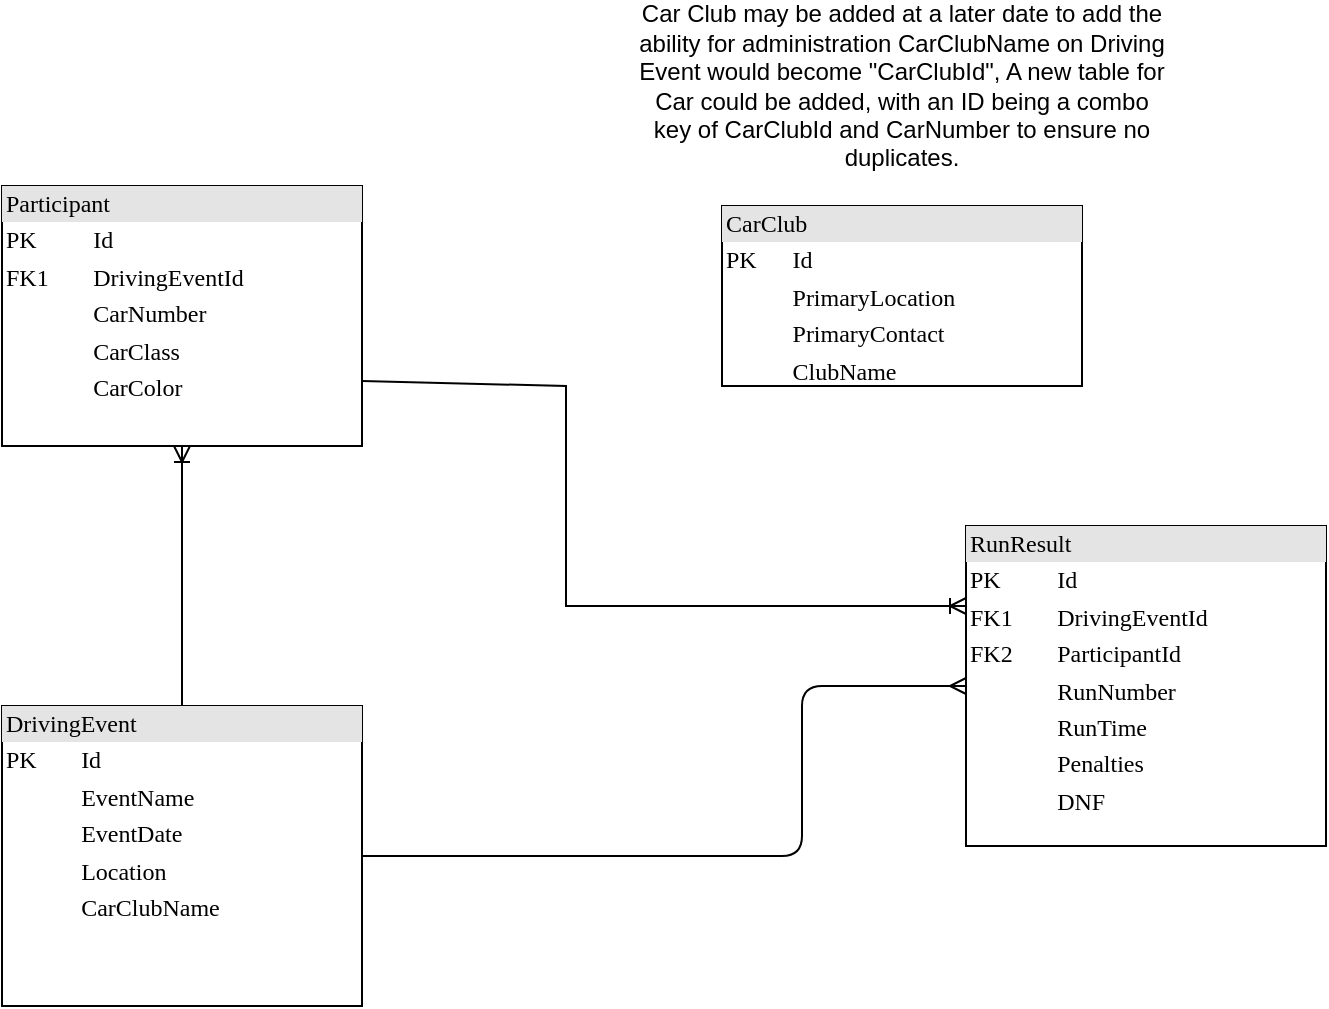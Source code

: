 <mxfile version="24.7.16">
  <diagram name="Page-1" id="2ca16b54-16f6-2749-3443-fa8db7711227">
    <mxGraphModel dx="1050" dy="562" grid="1" gridSize="10" guides="1" tooltips="1" connect="1" arrows="1" fold="1" page="1" pageScale="1" pageWidth="1100" pageHeight="850" background="none" math="0" shadow="0">
      <root>
        <mxCell id="0" />
        <mxCell id="1" parent="0" />
        <mxCell id="2ed32ef02a7f4228-18" style="edgeStyle=orthogonalEdgeStyle;html=1;entryX=1;entryY=0.5;labelBackgroundColor=none;startArrow=ERmany;endArrow=none;fontFamily=Verdana;fontSize=12;align=left;entryDx=0;entryDy=0;exitX=0;exitY=0.5;exitDx=0;exitDy=0;startFill=0;endFill=0;" parent="1" source="2ed32ef02a7f4228-2" target="2ed32ef02a7f4228-8" edge="1">
          <mxGeometry relative="1" as="geometry">
            <Array as="points">
              <mxPoint x="588" y="445" />
            </Array>
          </mxGeometry>
        </mxCell>
        <mxCell id="2ed32ef02a7f4228-2" value="&lt;div style=&quot;box-sizing: border-box ; width: 100% ; background: #e4e4e4 ; padding: 2px&quot;&gt;RunResult&lt;/div&gt;&lt;table style=&quot;width: 100% ; font-size: 1em&quot; cellpadding=&quot;2&quot; cellspacing=&quot;0&quot;&gt;&lt;tbody&gt;&lt;tr&gt;&lt;td&gt;PK&lt;/td&gt;&lt;td&gt;Id&lt;/td&gt;&lt;/tr&gt;&lt;tr&gt;&lt;td&gt;FK1&lt;/td&gt;&lt;td&gt;DrivingEventId&lt;/td&gt;&lt;/tr&gt;&lt;tr&gt;&lt;td&gt;FK2&lt;/td&gt;&lt;td&gt;ParticipantId&lt;/td&gt;&lt;/tr&gt;&lt;tr&gt;&lt;td&gt;&lt;br&gt;&lt;/td&gt;&lt;td&gt;RunNumber&lt;/td&gt;&lt;/tr&gt;&lt;tr&gt;&lt;td&gt;&lt;br&gt;&lt;/td&gt;&lt;td&gt;RunTime&lt;/td&gt;&lt;/tr&gt;&lt;tr&gt;&lt;td&gt;&lt;br&gt;&lt;/td&gt;&lt;td&gt;Penalties&lt;/td&gt;&lt;/tr&gt;&lt;tr&gt;&lt;td&gt;&lt;br&gt;&lt;/td&gt;&lt;td&gt;DNF&lt;/td&gt;&lt;/tr&gt;&lt;/tbody&gt;&lt;/table&gt;" style="verticalAlign=top;align=left;overflow=fill;html=1;rounded=0;shadow=0;comic=0;labelBackgroundColor=none;strokeWidth=1;fontFamily=Verdana;fontSize=12" parent="1" vertex="1">
          <mxGeometry x="670" y="280" width="180" height="160" as="geometry" />
        </mxCell>
        <mxCell id="2ed32ef02a7f4228-3" value="&lt;div style=&quot;box-sizing: border-box ; width: 100% ; background: #e4e4e4 ; padding: 2px&quot;&gt;Participant&lt;/div&gt;&lt;table style=&quot;width: 100% ; font-size: 1em&quot; cellpadding=&quot;2&quot; cellspacing=&quot;0&quot;&gt;&lt;tbody&gt;&lt;tr&gt;&lt;td&gt;PK&lt;/td&gt;&lt;td&gt;Id&lt;/td&gt;&lt;/tr&gt;&lt;tr&gt;&lt;td&gt;FK1&lt;/td&gt;&lt;td&gt;DrivingEventId&lt;/td&gt;&lt;/tr&gt;&lt;tr&gt;&lt;td&gt;&lt;/td&gt;&lt;td&gt;CarNumber&lt;/td&gt;&lt;/tr&gt;&lt;tr&gt;&lt;td&gt;&lt;br&gt;&lt;/td&gt;&lt;td&gt;CarClass&lt;br&gt;&lt;/td&gt;&lt;/tr&gt;&lt;tr&gt;&lt;td&gt;&lt;br&gt;&lt;/td&gt;&lt;td&gt;CarColor&lt;/td&gt;&lt;/tr&gt;&lt;/tbody&gt;&lt;/table&gt;" style="verticalAlign=top;align=left;overflow=fill;html=1;rounded=0;shadow=0;comic=0;labelBackgroundColor=none;strokeWidth=1;fontFamily=Verdana;fontSize=12" parent="1" vertex="1">
          <mxGeometry x="188" y="110" width="180" height="130" as="geometry" />
        </mxCell>
        <mxCell id="2ed32ef02a7f4228-8" value="&lt;div style=&quot;box-sizing: border-box ; width: 100% ; background: #e4e4e4 ; padding: 2px&quot;&gt;DrivingEvent&lt;/div&gt;&lt;table style=&quot;width: 100% ; font-size: 1em&quot; cellpadding=&quot;2&quot; cellspacing=&quot;0&quot;&gt;&lt;tbody&gt;&lt;tr&gt;&lt;td&gt;PK&lt;/td&gt;&lt;td&gt;Id&lt;/td&gt;&lt;/tr&gt;&lt;tr&gt;&lt;td&gt;&lt;br&gt;&lt;/td&gt;&lt;td&gt;EventName&lt;/td&gt;&lt;/tr&gt;&lt;tr&gt;&lt;td&gt;&lt;/td&gt;&lt;td&gt;EventDate&lt;/td&gt;&lt;/tr&gt;&lt;tr&gt;&lt;td&gt;&lt;/td&gt;&lt;td&gt;Location&lt;/td&gt;&lt;/tr&gt;&lt;tr&gt;&lt;td&gt;&lt;br&gt;&lt;/td&gt;&lt;td&gt;CarClubName&lt;/td&gt;&lt;/tr&gt;&lt;/tbody&gt;&lt;/table&gt;" style="verticalAlign=top;align=left;overflow=fill;html=1;rounded=0;shadow=0;comic=0;labelBackgroundColor=none;strokeWidth=1;fontFamily=Verdana;fontSize=12" parent="1" vertex="1">
          <mxGeometry x="188" y="370" width="180" height="150" as="geometry" />
        </mxCell>
        <mxCell id="UFWyZ_ZKyyttZZnH2gCF-1" value="" style="endArrow=ERoneToMany;html=1;rounded=0;entryX=0.5;entryY=1;entryDx=0;entryDy=0;exitX=0.5;exitY=0;exitDx=0;exitDy=0;endFill=0;" edge="1" parent="1" source="2ed32ef02a7f4228-8" target="2ed32ef02a7f4228-3">
          <mxGeometry width="50" height="50" relative="1" as="geometry">
            <mxPoint x="388" y="440" as="sourcePoint" />
            <mxPoint x="438" y="390" as="targetPoint" />
          </mxGeometry>
        </mxCell>
        <mxCell id="UFWyZ_ZKyyttZZnH2gCF-2" value="&lt;div style=&quot;box-sizing: border-box ; width: 100% ; background: #e4e4e4 ; padding: 2px&quot;&gt;CarClub&lt;/div&gt;&lt;table style=&quot;width: 100% ; font-size: 1em&quot; cellpadding=&quot;2&quot; cellspacing=&quot;0&quot;&gt;&lt;tbody&gt;&lt;tr&gt;&lt;td&gt;PK&lt;/td&gt;&lt;td&gt;Id&lt;/td&gt;&lt;/tr&gt;&lt;tr&gt;&lt;td&gt;&lt;br&gt;&lt;/td&gt;&lt;td&gt;PrimaryLocation&lt;/td&gt;&lt;/tr&gt;&lt;tr&gt;&lt;td&gt;&lt;/td&gt;&lt;td&gt;PrimaryContact&lt;/td&gt;&lt;/tr&gt;&lt;tr&gt;&lt;td&gt;&lt;br&gt;&lt;/td&gt;&lt;td&gt;ClubName&lt;br&gt;&lt;/td&gt;&lt;/tr&gt;&lt;/tbody&gt;&lt;/table&gt;" style="verticalAlign=top;align=left;overflow=fill;html=1;rounded=0;shadow=0;comic=0;labelBackgroundColor=none;strokeWidth=1;fontFamily=Verdana;fontSize=12" vertex="1" parent="1">
          <mxGeometry x="548" y="120" width="180" height="90" as="geometry" />
        </mxCell>
        <mxCell id="UFWyZ_ZKyyttZZnH2gCF-3" value="Car Club may be added at a later date to add the ability for administration CarClubName on Driving Event would become &quot;CarClubId&quot;, A new table for Car could be added, with an ID being a combo key of CarClubId and CarNumber to ensure no duplicates." style="text;html=1;align=center;verticalAlign=middle;whiteSpace=wrap;rounded=0;" vertex="1" parent="1">
          <mxGeometry x="503" y="20" width="270" height="80" as="geometry" />
        </mxCell>
        <mxCell id="UFWyZ_ZKyyttZZnH2gCF-4" value="" style="endArrow=ERoneToMany;html=1;rounded=0;exitX=1;exitY=0.75;exitDx=0;exitDy=0;entryX=0;entryY=0.25;entryDx=0;entryDy=0;endFill=0;" edge="1" parent="1" source="2ed32ef02a7f4228-3" target="2ed32ef02a7f4228-2">
          <mxGeometry width="50" height="50" relative="1" as="geometry">
            <mxPoint x="470" y="380" as="sourcePoint" />
            <mxPoint x="520" y="330" as="targetPoint" />
            <Array as="points">
              <mxPoint x="470" y="210" />
              <mxPoint x="470" y="320" />
            </Array>
          </mxGeometry>
        </mxCell>
      </root>
    </mxGraphModel>
  </diagram>
</mxfile>
